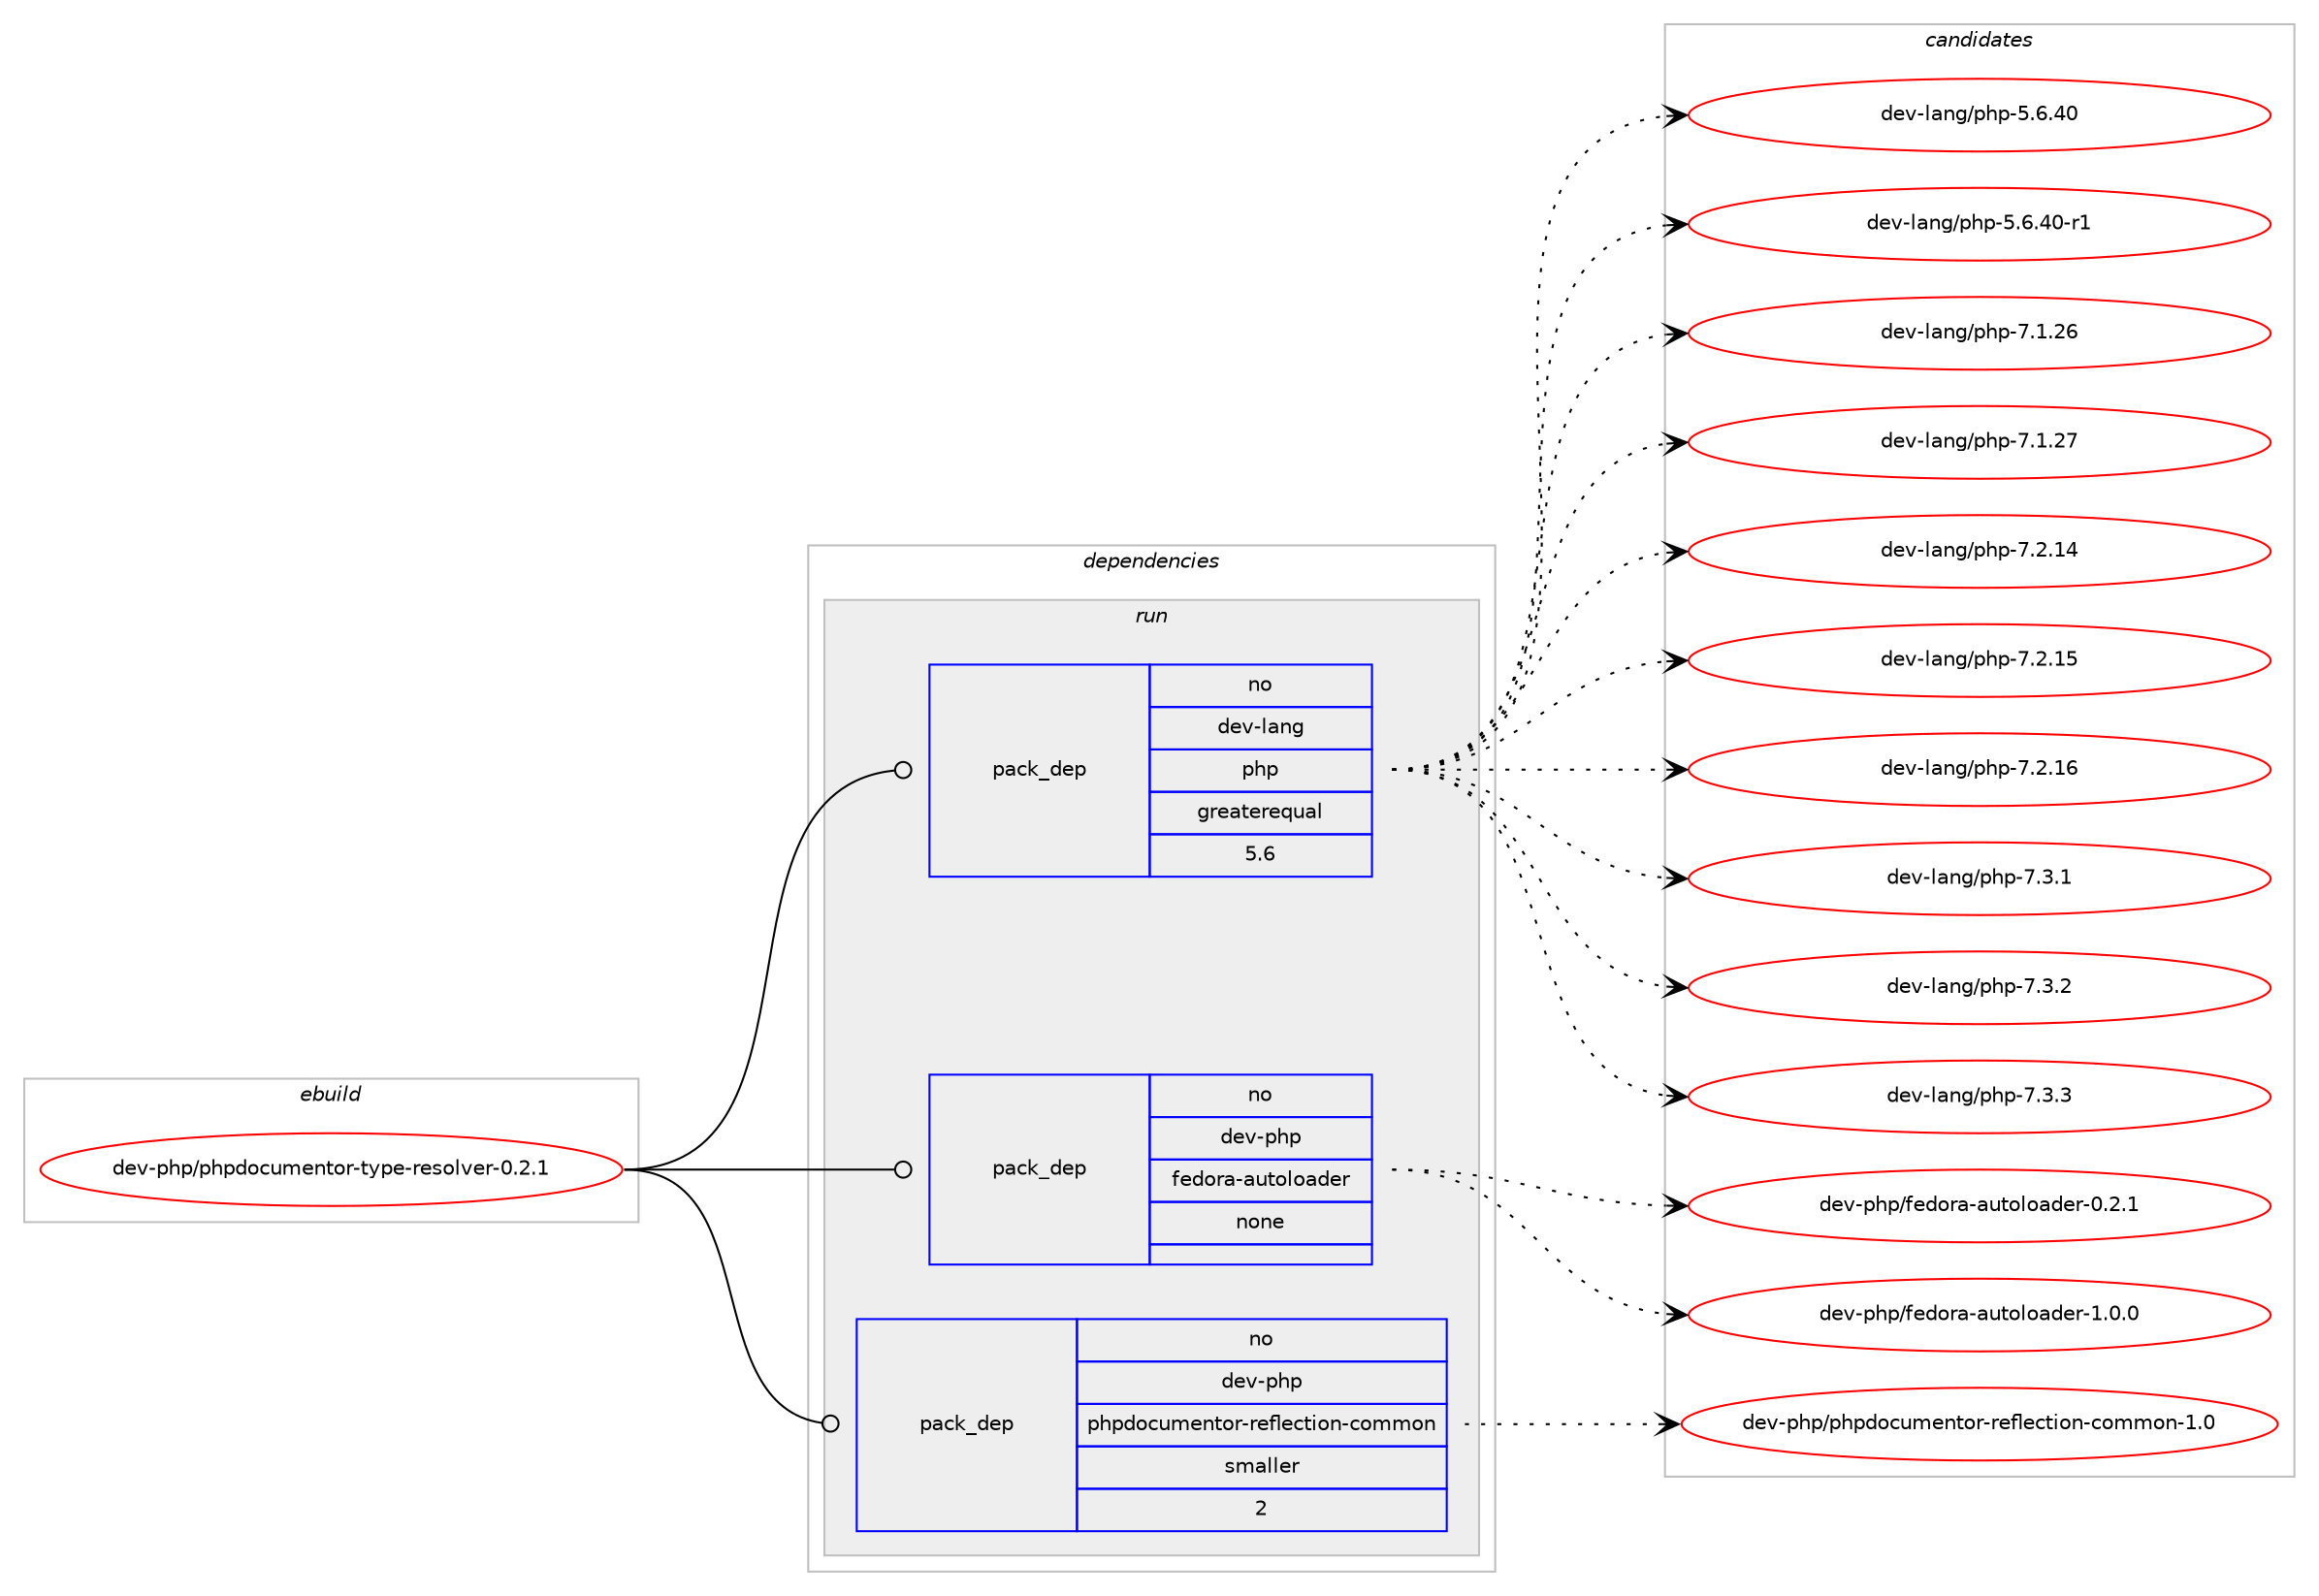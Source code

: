 digraph prolog {

# *************
# Graph options
# *************

newrank=true;
concentrate=true;
compound=true;
graph [rankdir=LR,fontname=Helvetica,fontsize=10,ranksep=1.5];#, ranksep=2.5, nodesep=0.2];
edge  [arrowhead=vee];
node  [fontname=Helvetica,fontsize=10];

# **********
# The ebuild
# **********

subgraph cluster_leftcol {
color=gray;
rank=same;
label=<<i>ebuild</i>>;
id [label="dev-php/phpdocumentor-type-resolver-0.2.1", color=red, width=4, href="../dev-php/phpdocumentor-type-resolver-0.2.1.svg"];
}

# ****************
# The dependencies
# ****************

subgraph cluster_midcol {
color=gray;
label=<<i>dependencies</i>>;
subgraph cluster_compile {
fillcolor="#eeeeee";
style=filled;
label=<<i>compile</i>>;
}
subgraph cluster_compileandrun {
fillcolor="#eeeeee";
style=filled;
label=<<i>compile and run</i>>;
}
subgraph cluster_run {
fillcolor="#eeeeee";
style=filled;
label=<<i>run</i>>;
subgraph pack1002566 {
dependency1395807 [label=<<TABLE BORDER="0" CELLBORDER="1" CELLSPACING="0" CELLPADDING="4" WIDTH="220"><TR><TD ROWSPAN="6" CELLPADDING="30">pack_dep</TD></TR><TR><TD WIDTH="110">no</TD></TR><TR><TD>dev-lang</TD></TR><TR><TD>php</TD></TR><TR><TD>greaterequal</TD></TR><TR><TD>5.6</TD></TR></TABLE>>, shape=none, color=blue];
}
id:e -> dependency1395807:w [weight=20,style="solid",arrowhead="odot"];
subgraph pack1002567 {
dependency1395808 [label=<<TABLE BORDER="0" CELLBORDER="1" CELLSPACING="0" CELLPADDING="4" WIDTH="220"><TR><TD ROWSPAN="6" CELLPADDING="30">pack_dep</TD></TR><TR><TD WIDTH="110">no</TD></TR><TR><TD>dev-php</TD></TR><TR><TD>fedora-autoloader</TD></TR><TR><TD>none</TD></TR><TR><TD></TD></TR></TABLE>>, shape=none, color=blue];
}
id:e -> dependency1395808:w [weight=20,style="solid",arrowhead="odot"];
subgraph pack1002568 {
dependency1395809 [label=<<TABLE BORDER="0" CELLBORDER="1" CELLSPACING="0" CELLPADDING="4" WIDTH="220"><TR><TD ROWSPAN="6" CELLPADDING="30">pack_dep</TD></TR><TR><TD WIDTH="110">no</TD></TR><TR><TD>dev-php</TD></TR><TR><TD>phpdocumentor-reflection-common</TD></TR><TR><TD>smaller</TD></TR><TR><TD>2</TD></TR></TABLE>>, shape=none, color=blue];
}
id:e -> dependency1395809:w [weight=20,style="solid",arrowhead="odot"];
}
}

# **************
# The candidates
# **************

subgraph cluster_choices {
rank=same;
color=gray;
label=<<i>candidates</i>>;

subgraph choice1002566 {
color=black;
nodesep=1;
choice10010111845108971101034711210411245534654465248 [label="dev-lang/php-5.6.40", color=red, width=4,href="../dev-lang/php-5.6.40.svg"];
choice100101118451089711010347112104112455346544652484511449 [label="dev-lang/php-5.6.40-r1", color=red, width=4,href="../dev-lang/php-5.6.40-r1.svg"];
choice10010111845108971101034711210411245554649465054 [label="dev-lang/php-7.1.26", color=red, width=4,href="../dev-lang/php-7.1.26.svg"];
choice10010111845108971101034711210411245554649465055 [label="dev-lang/php-7.1.27", color=red, width=4,href="../dev-lang/php-7.1.27.svg"];
choice10010111845108971101034711210411245554650464952 [label="dev-lang/php-7.2.14", color=red, width=4,href="../dev-lang/php-7.2.14.svg"];
choice10010111845108971101034711210411245554650464953 [label="dev-lang/php-7.2.15", color=red, width=4,href="../dev-lang/php-7.2.15.svg"];
choice10010111845108971101034711210411245554650464954 [label="dev-lang/php-7.2.16", color=red, width=4,href="../dev-lang/php-7.2.16.svg"];
choice100101118451089711010347112104112455546514649 [label="dev-lang/php-7.3.1", color=red, width=4,href="../dev-lang/php-7.3.1.svg"];
choice100101118451089711010347112104112455546514650 [label="dev-lang/php-7.3.2", color=red, width=4,href="../dev-lang/php-7.3.2.svg"];
choice100101118451089711010347112104112455546514651 [label="dev-lang/php-7.3.3", color=red, width=4,href="../dev-lang/php-7.3.3.svg"];
dependency1395807:e -> choice10010111845108971101034711210411245534654465248:w [style=dotted,weight="100"];
dependency1395807:e -> choice100101118451089711010347112104112455346544652484511449:w [style=dotted,weight="100"];
dependency1395807:e -> choice10010111845108971101034711210411245554649465054:w [style=dotted,weight="100"];
dependency1395807:e -> choice10010111845108971101034711210411245554649465055:w [style=dotted,weight="100"];
dependency1395807:e -> choice10010111845108971101034711210411245554650464952:w [style=dotted,weight="100"];
dependency1395807:e -> choice10010111845108971101034711210411245554650464953:w [style=dotted,weight="100"];
dependency1395807:e -> choice10010111845108971101034711210411245554650464954:w [style=dotted,weight="100"];
dependency1395807:e -> choice100101118451089711010347112104112455546514649:w [style=dotted,weight="100"];
dependency1395807:e -> choice100101118451089711010347112104112455546514650:w [style=dotted,weight="100"];
dependency1395807:e -> choice100101118451089711010347112104112455546514651:w [style=dotted,weight="100"];
}
subgraph choice1002567 {
color=black;
nodesep=1;
choice100101118451121041124710210110011111497459711711611110811197100101114454846504649 [label="dev-php/fedora-autoloader-0.2.1", color=red, width=4,href="../dev-php/fedora-autoloader-0.2.1.svg"];
choice100101118451121041124710210110011111497459711711611110811197100101114454946484648 [label="dev-php/fedora-autoloader-1.0.0", color=red, width=4,href="../dev-php/fedora-autoloader-1.0.0.svg"];
dependency1395808:e -> choice100101118451121041124710210110011111497459711711611110811197100101114454846504649:w [style=dotted,weight="100"];
dependency1395808:e -> choice100101118451121041124710210110011111497459711711611110811197100101114454946484648:w [style=dotted,weight="100"];
}
subgraph choice1002568 {
color=black;
nodesep=1;
choice1001011184511210411247112104112100111991171091011101161111144511410110210810199116105111110459911110910911111045494648 [label="dev-php/phpdocumentor-reflection-common-1.0", color=red, width=4,href="../dev-php/phpdocumentor-reflection-common-1.0.svg"];
dependency1395809:e -> choice1001011184511210411247112104112100111991171091011101161111144511410110210810199116105111110459911110910911111045494648:w [style=dotted,weight="100"];
}
}

}
